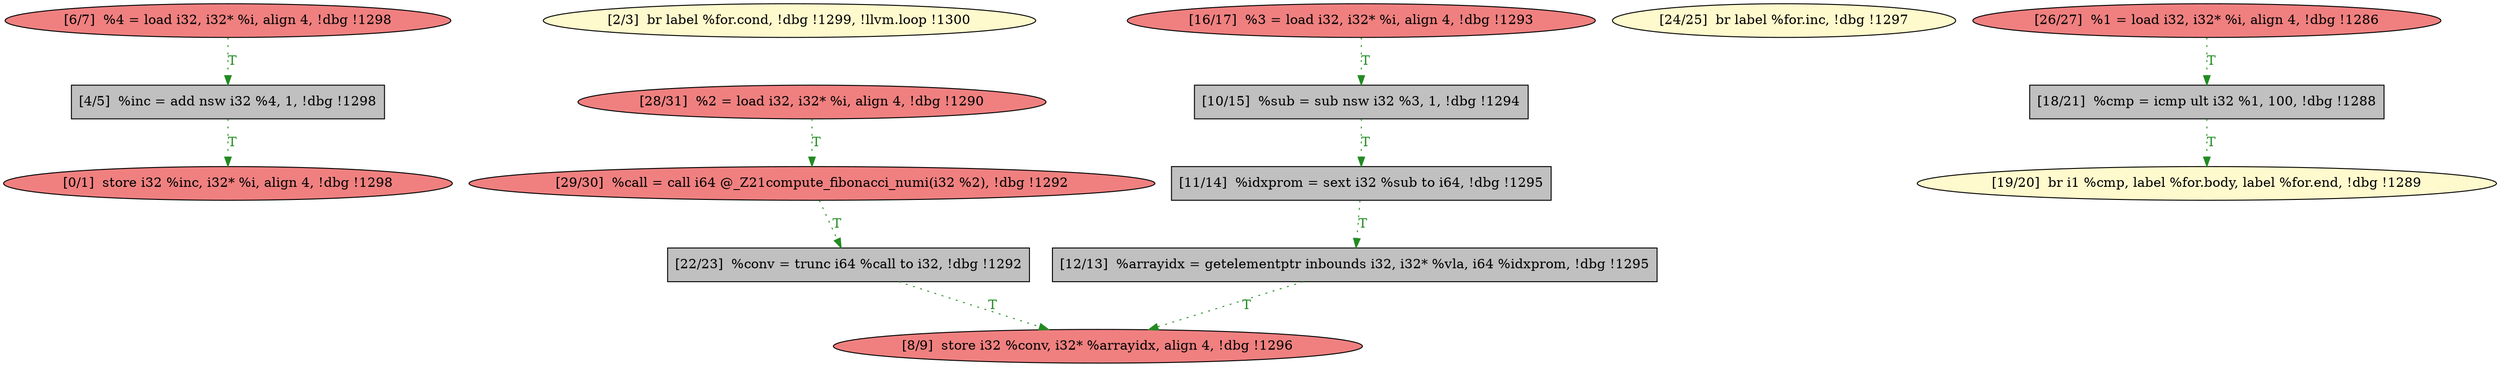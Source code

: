
digraph G {


node602 [fillcolor=lightcoral,label="[6/7]  %4 = load i32, i32* %i, align 4, !dbg !1298",shape=ellipse,style=filled ]
node600 [fillcolor=lemonchiffon,label="[2/3]  br label %for.cond, !dbg !1299, !llvm.loop !1300",shape=ellipse,style=filled ]
node598 [fillcolor=grey,label="[10/15]  %sub = sub nsw i32 %3, 1, !dbg !1294",shape=rectangle,style=filled ]
node597 [fillcolor=lightcoral,label="[8/9]  store i32 %conv, i32* %arrayidx, align 4, !dbg !1296",shape=ellipse,style=filled ]
node601 [fillcolor=grey,label="[4/5]  %inc = add nsw i32 %4, 1, !dbg !1298",shape=rectangle,style=filled ]
node599 [fillcolor=lightcoral,label="[0/1]  store i32 %inc, i32* %i, align 4, !dbg !1298",shape=ellipse,style=filled ]
node596 [fillcolor=grey,label="[12/13]  %arrayidx = getelementptr inbounds i32, i32* %vla, i64 %idxprom, !dbg !1295",shape=rectangle,style=filled ]
node588 [fillcolor=grey,label="[22/23]  %conv = trunc i64 %call to i32, !dbg !1292",shape=rectangle,style=filled ]
node594 [fillcolor=grey,label="[11/14]  %idxprom = sext i32 %sub to i64, !dbg !1295",shape=rectangle,style=filled ]
node589 [fillcolor=lemonchiffon,label="[24/25]  br label %for.inc, !dbg !1297",shape=ellipse,style=filled ]
node590 [fillcolor=lemonchiffon,label="[19/20]  br i1 %cmp, label %for.body, label %for.end, !dbg !1289",shape=ellipse,style=filled ]
node595 [fillcolor=lightcoral,label="[16/17]  %3 = load i32, i32* %i, align 4, !dbg !1293",shape=ellipse,style=filled ]
node591 [fillcolor=lightcoral,label="[26/27]  %1 = load i32, i32* %i, align 4, !dbg !1286",shape=ellipse,style=filled ]
node593 [fillcolor=lightcoral,label="[29/30]  %call = call i64 @_Z21compute_fibonacci_numi(i32 %2), !dbg !1292",shape=ellipse,style=filled ]
node587 [fillcolor=grey,label="[18/21]  %cmp = icmp ult i32 %1, 100, !dbg !1288",shape=rectangle,style=filled ]
node592 [fillcolor=lightcoral,label="[28/31]  %2 = load i32, i32* %i, align 4, !dbg !1290",shape=ellipse,style=filled ]

node587->node590 [style=dotted,color=forestgreen,label="T",fontcolor=forestgreen ]
node595->node598 [style=dotted,color=forestgreen,label="T",fontcolor=forestgreen ]
node596->node597 [style=dotted,color=forestgreen,label="T",fontcolor=forestgreen ]
node598->node594 [style=dotted,color=forestgreen,label="T",fontcolor=forestgreen ]
node588->node597 [style=dotted,color=forestgreen,label="T",fontcolor=forestgreen ]
node592->node593 [style=dotted,color=forestgreen,label="T",fontcolor=forestgreen ]
node594->node596 [style=dotted,color=forestgreen,label="T",fontcolor=forestgreen ]
node593->node588 [style=dotted,color=forestgreen,label="T",fontcolor=forestgreen ]
node591->node587 [style=dotted,color=forestgreen,label="T",fontcolor=forestgreen ]
node602->node601 [style=dotted,color=forestgreen,label="T",fontcolor=forestgreen ]
node601->node599 [style=dotted,color=forestgreen,label="T",fontcolor=forestgreen ]


}
